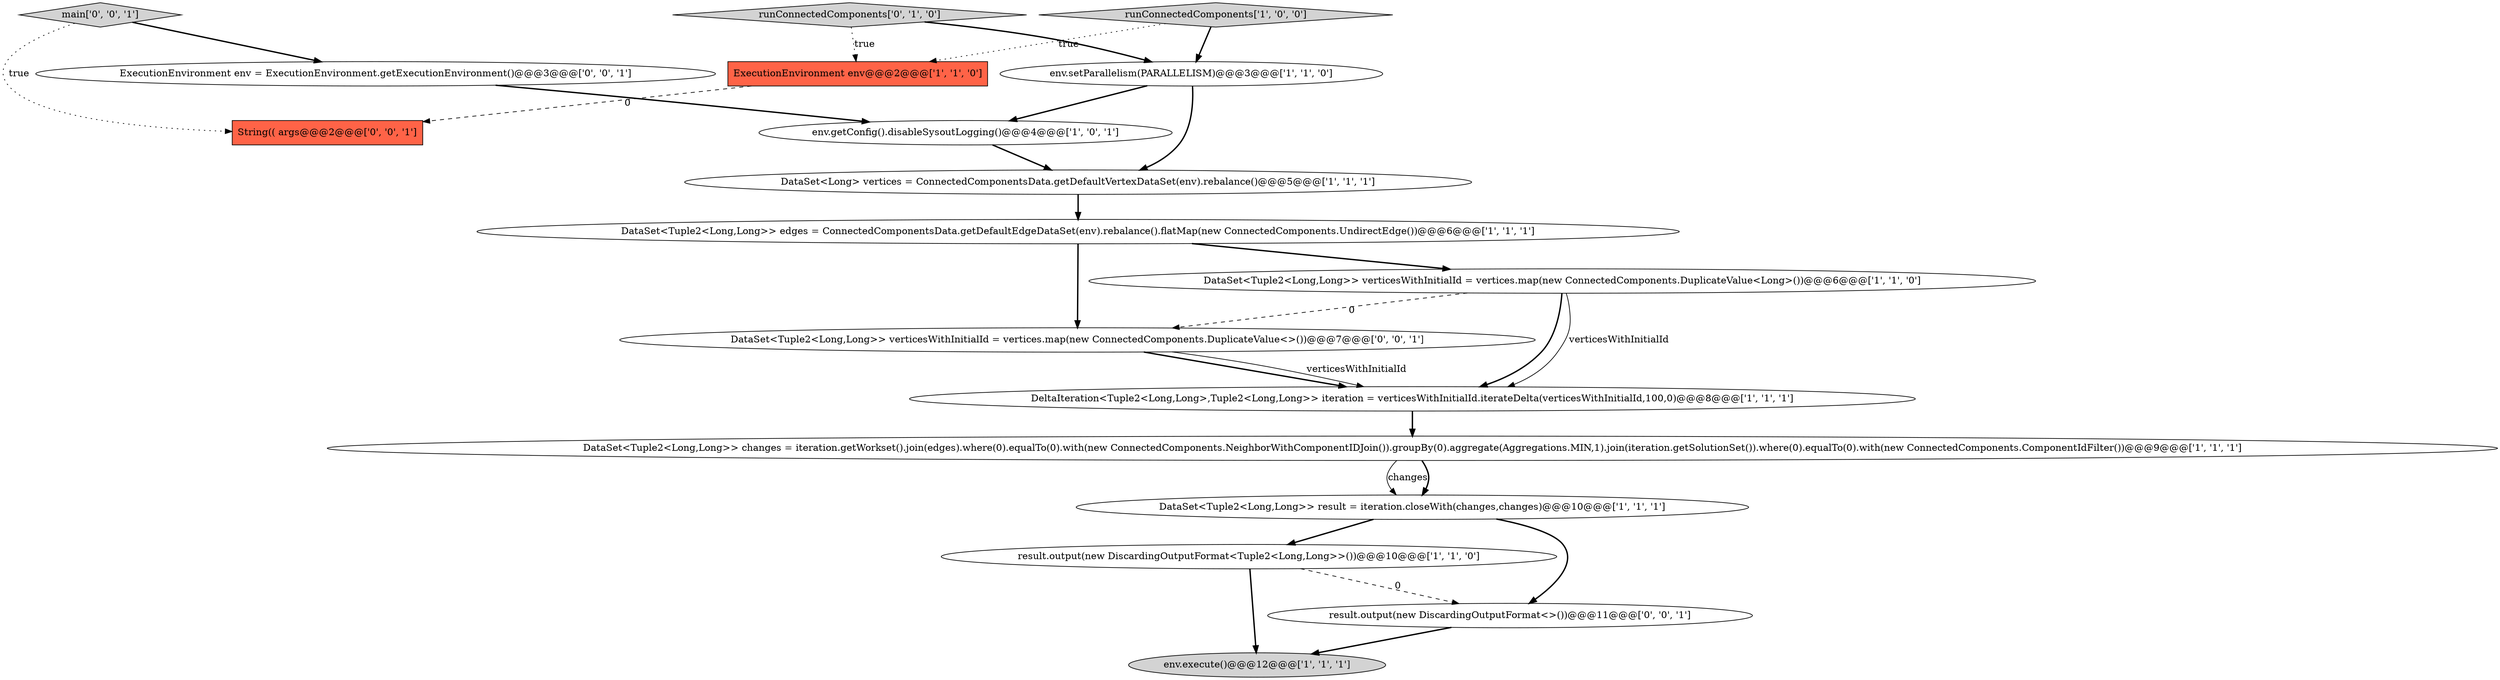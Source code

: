 digraph {
13 [style = filled, label = "String(( args@@@2@@@['0', '0', '1']", fillcolor = tomato, shape = box image = "AAA0AAABBB3BBB"];
6 [style = filled, label = "env.getConfig().disableSysoutLogging()@@@4@@@['1', '0', '1']", fillcolor = white, shape = ellipse image = "AAA0AAABBB1BBB"];
16 [style = filled, label = "ExecutionEnvironment env = ExecutionEnvironment.getExecutionEnvironment()@@@3@@@['0', '0', '1']", fillcolor = white, shape = ellipse image = "AAA0AAABBB3BBB"];
17 [style = filled, label = "main['0', '0', '1']", fillcolor = lightgray, shape = diamond image = "AAA0AAABBB3BBB"];
8 [style = filled, label = "env.execute()@@@12@@@['1', '1', '1']", fillcolor = lightgray, shape = ellipse image = "AAA0AAABBB1BBB"];
10 [style = filled, label = "DeltaIteration<Tuple2<Long,Long>,Tuple2<Long,Long>> iteration = verticesWithInitialId.iterateDelta(verticesWithInitialId,100,0)@@@8@@@['1', '1', '1']", fillcolor = white, shape = ellipse image = "AAA0AAABBB1BBB"];
12 [style = filled, label = "runConnectedComponents['0', '1', '0']", fillcolor = lightgray, shape = diamond image = "AAA0AAABBB2BBB"];
9 [style = filled, label = "ExecutionEnvironment env@@@2@@@['1', '1', '0']", fillcolor = tomato, shape = box image = "AAA0AAABBB1BBB"];
4 [style = filled, label = "result.output(new DiscardingOutputFormat<Tuple2<Long,Long>>())@@@10@@@['1', '1', '0']", fillcolor = white, shape = ellipse image = "AAA0AAABBB1BBB"];
0 [style = filled, label = "DataSet<Long> vertices = ConnectedComponentsData.getDefaultVertexDataSet(env).rebalance()@@@5@@@['1', '1', '1']", fillcolor = white, shape = ellipse image = "AAA0AAABBB1BBB"];
3 [style = filled, label = "DataSet<Tuple2<Long,Long>> verticesWithInitialId = vertices.map(new ConnectedComponents.DuplicateValue<Long>())@@@6@@@['1', '1', '0']", fillcolor = white, shape = ellipse image = "AAA0AAABBB1BBB"];
1 [style = filled, label = "env.setParallelism(PARALLELISM)@@@3@@@['1', '1', '0']", fillcolor = white, shape = ellipse image = "AAA0AAABBB1BBB"];
7 [style = filled, label = "DataSet<Tuple2<Long,Long>> changes = iteration.getWorkset().join(edges).where(0).equalTo(0).with(new ConnectedComponents.NeighborWithComponentIDJoin()).groupBy(0).aggregate(Aggregations.MIN,1).join(iteration.getSolutionSet()).where(0).equalTo(0).with(new ConnectedComponents.ComponentIdFilter())@@@9@@@['1', '1', '1']", fillcolor = white, shape = ellipse image = "AAA0AAABBB1BBB"];
2 [style = filled, label = "DataSet<Tuple2<Long,Long>> edges = ConnectedComponentsData.getDefaultEdgeDataSet(env).rebalance().flatMap(new ConnectedComponents.UndirectEdge())@@@6@@@['1', '1', '1']", fillcolor = white, shape = ellipse image = "AAA0AAABBB1BBB"];
14 [style = filled, label = "DataSet<Tuple2<Long,Long>> verticesWithInitialId = vertices.map(new ConnectedComponents.DuplicateValue<>())@@@7@@@['0', '0', '1']", fillcolor = white, shape = ellipse image = "AAA0AAABBB3BBB"];
5 [style = filled, label = "DataSet<Tuple2<Long,Long>> result = iteration.closeWith(changes,changes)@@@10@@@['1', '1', '1']", fillcolor = white, shape = ellipse image = "AAA0AAABBB1BBB"];
11 [style = filled, label = "runConnectedComponents['1', '0', '0']", fillcolor = lightgray, shape = diamond image = "AAA0AAABBB1BBB"];
15 [style = filled, label = "result.output(new DiscardingOutputFormat<>())@@@11@@@['0', '0', '1']", fillcolor = white, shape = ellipse image = "AAA0AAABBB3BBB"];
11->1 [style = bold, label=""];
16->6 [style = bold, label=""];
2->3 [style = bold, label=""];
0->2 [style = bold, label=""];
7->5 [style = solid, label="changes"];
14->10 [style = bold, label=""];
5->15 [style = bold, label=""];
11->9 [style = dotted, label="true"];
6->0 [style = bold, label=""];
1->0 [style = bold, label=""];
12->1 [style = bold, label=""];
10->7 [style = bold, label=""];
14->10 [style = solid, label="verticesWithInitialId"];
3->10 [style = bold, label=""];
7->5 [style = bold, label=""];
1->6 [style = bold, label=""];
3->10 [style = solid, label="verticesWithInitialId"];
4->15 [style = dashed, label="0"];
2->14 [style = bold, label=""];
5->4 [style = bold, label=""];
9->13 [style = dashed, label="0"];
4->8 [style = bold, label=""];
3->14 [style = dashed, label="0"];
17->13 [style = dotted, label="true"];
15->8 [style = bold, label=""];
17->16 [style = bold, label=""];
12->9 [style = dotted, label="true"];
}

